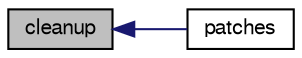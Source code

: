 digraph "cleanup"
{
  bgcolor="transparent";
  edge [fontname="FreeSans",fontsize="10",labelfontname="FreeSans",labelfontsize="10"];
  node [fontname="FreeSans",fontsize="10",shape=record];
  rankdir="LR";
  Node760 [label="cleanup",height=0.2,width=0.4,color="black", fillcolor="grey75", style="filled", fontcolor="black"];
  Node760 -> Node761 [dir="back",color="midnightblue",fontsize="10",style="solid",fontname="FreeSans"];
  Node761 [label="patches",height=0.2,width=0.4,color="black",URL="$a30598.html#adf6d6f4f6576d5bd544f3ba396fa3946"];
}
